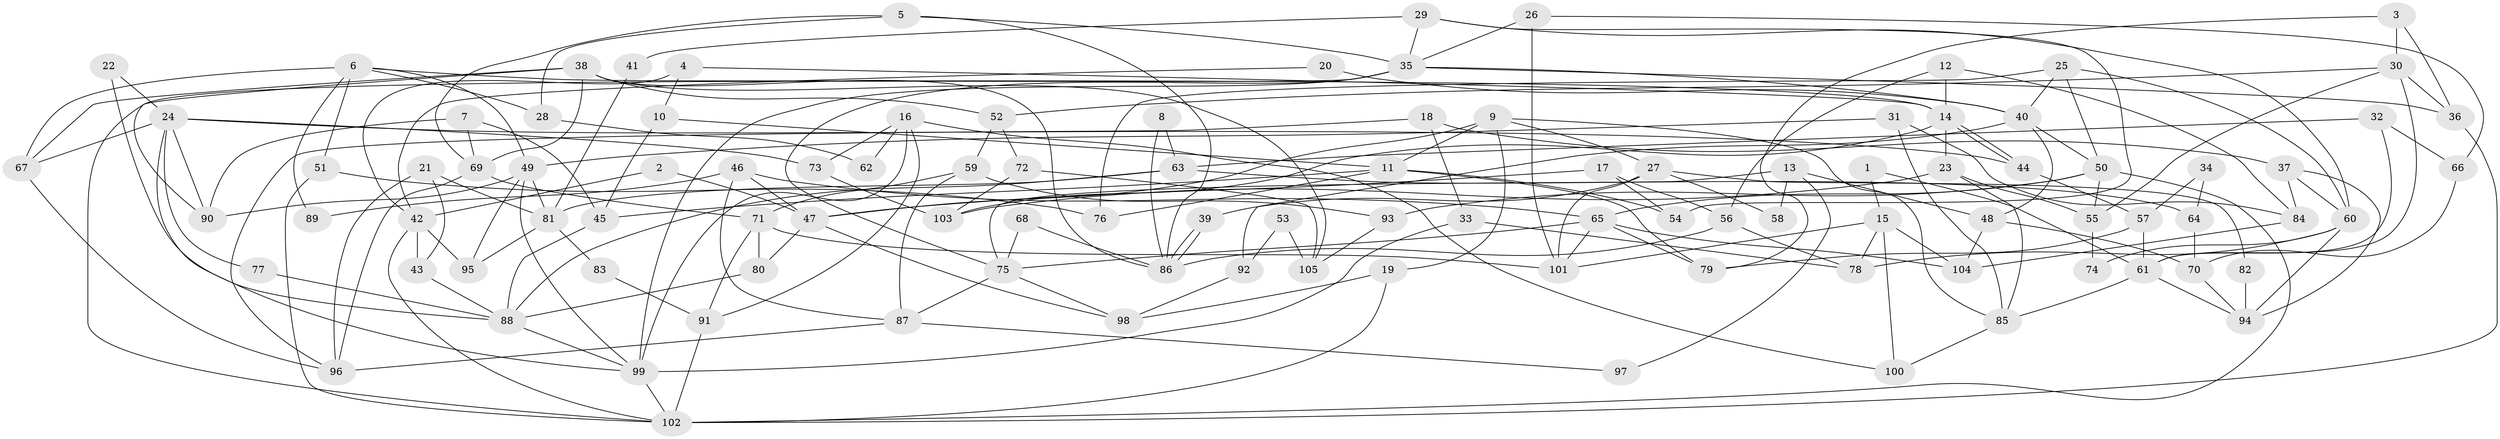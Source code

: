 // coarse degree distribution, {14: 0.03076923076923077, 8: 0.07692307692307693, 11: 0.015384615384615385, 9: 0.015384615384615385, 12: 0.015384615384615385, 6: 0.18461538461538463, 5: 0.09230769230769231, 3: 0.2153846153846154, 2: 0.2153846153846154, 10: 0.015384615384615385, 1: 0.015384615384615385, 7: 0.015384615384615385, 4: 0.09230769230769231}
// Generated by graph-tools (version 1.1) at 2025/51/03/04/25 22:51:24]
// undirected, 105 vertices, 210 edges
graph export_dot {
  node [color=gray90,style=filled];
  1;
  2;
  3;
  4;
  5;
  6;
  7;
  8;
  9;
  10;
  11;
  12;
  13;
  14;
  15;
  16;
  17;
  18;
  19;
  20;
  21;
  22;
  23;
  24;
  25;
  26;
  27;
  28;
  29;
  30;
  31;
  32;
  33;
  34;
  35;
  36;
  37;
  38;
  39;
  40;
  41;
  42;
  43;
  44;
  45;
  46;
  47;
  48;
  49;
  50;
  51;
  52;
  53;
  54;
  55;
  56;
  57;
  58;
  59;
  60;
  61;
  62;
  63;
  64;
  65;
  66;
  67;
  68;
  69;
  70;
  71;
  72;
  73;
  74;
  75;
  76;
  77;
  78;
  79;
  80;
  81;
  82;
  83;
  84;
  85;
  86;
  87;
  88;
  89;
  90;
  91;
  92;
  93;
  94;
  95;
  96;
  97;
  98;
  99;
  100;
  101;
  102;
  103;
  104;
  105;
  1 -- 61;
  1 -- 15;
  2 -- 47;
  2 -- 42;
  3 -- 36;
  3 -- 79;
  3 -- 30;
  4 -- 42;
  4 -- 14;
  4 -- 10;
  5 -- 35;
  5 -- 69;
  5 -- 28;
  5 -- 86;
  6 -- 14;
  6 -- 49;
  6 -- 28;
  6 -- 51;
  6 -- 67;
  6 -- 89;
  7 -- 90;
  7 -- 69;
  7 -- 45;
  8 -- 63;
  8 -- 86;
  9 -- 47;
  9 -- 85;
  9 -- 11;
  9 -- 19;
  9 -- 27;
  10 -- 45;
  10 -- 11;
  11 -- 45;
  11 -- 54;
  11 -- 76;
  11 -- 79;
  12 -- 14;
  12 -- 84;
  12 -- 56;
  13 -- 48;
  13 -- 75;
  13 -- 58;
  13 -- 97;
  14 -- 103;
  14 -- 44;
  14 -- 44;
  14 -- 23;
  15 -- 78;
  15 -- 101;
  15 -- 100;
  15 -- 104;
  16 -- 99;
  16 -- 91;
  16 -- 62;
  16 -- 73;
  16 -- 100;
  17 -- 56;
  17 -- 47;
  17 -- 54;
  18 -- 96;
  18 -- 37;
  18 -- 33;
  19 -- 102;
  19 -- 98;
  20 -- 40;
  20 -- 42;
  21 -- 81;
  21 -- 96;
  21 -- 43;
  22 -- 88;
  22 -- 24;
  23 -- 55;
  23 -- 85;
  23 -- 103;
  24 -- 99;
  24 -- 90;
  24 -- 44;
  24 -- 67;
  24 -- 73;
  24 -- 77;
  25 -- 40;
  25 -- 76;
  25 -- 50;
  25 -- 60;
  26 -- 35;
  26 -- 66;
  26 -- 101;
  27 -- 101;
  27 -- 39;
  27 -- 58;
  27 -- 82;
  28 -- 62;
  29 -- 54;
  29 -- 35;
  29 -- 41;
  29 -- 60;
  30 -- 36;
  30 -- 52;
  30 -- 55;
  30 -- 61;
  31 -- 85;
  31 -- 84;
  31 -- 49;
  32 -- 63;
  32 -- 61;
  32 -- 66;
  33 -- 78;
  33 -- 99;
  34 -- 64;
  34 -- 57;
  35 -- 75;
  35 -- 102;
  35 -- 36;
  35 -- 40;
  35 -- 99;
  36 -- 102;
  37 -- 94;
  37 -- 60;
  37 -- 84;
  38 -- 67;
  38 -- 86;
  38 -- 52;
  38 -- 69;
  38 -- 90;
  38 -- 105;
  39 -- 86;
  39 -- 86;
  40 -- 50;
  40 -- 48;
  40 -- 92;
  41 -- 81;
  42 -- 102;
  42 -- 43;
  42 -- 95;
  43 -- 88;
  44 -- 57;
  45 -- 88;
  46 -- 87;
  46 -- 65;
  46 -- 47;
  46 -- 89;
  47 -- 98;
  47 -- 80;
  48 -- 104;
  48 -- 70;
  49 -- 99;
  49 -- 81;
  49 -- 90;
  49 -- 95;
  50 -- 93;
  50 -- 55;
  50 -- 65;
  50 -- 102;
  51 -- 102;
  51 -- 76;
  52 -- 59;
  52 -- 72;
  53 -- 92;
  53 -- 105;
  55 -- 74;
  56 -- 86;
  56 -- 78;
  57 -- 61;
  57 -- 79;
  59 -- 71;
  59 -- 87;
  59 -- 93;
  60 -- 74;
  60 -- 78;
  60 -- 94;
  61 -- 85;
  61 -- 94;
  63 -- 81;
  63 -- 88;
  63 -- 64;
  64 -- 70;
  65 -- 79;
  65 -- 75;
  65 -- 101;
  65 -- 104;
  66 -- 70;
  67 -- 96;
  68 -- 75;
  68 -- 86;
  69 -- 71;
  69 -- 96;
  70 -- 94;
  71 -- 101;
  71 -- 80;
  71 -- 91;
  72 -- 103;
  72 -- 105;
  73 -- 103;
  75 -- 87;
  75 -- 98;
  77 -- 88;
  80 -- 88;
  81 -- 95;
  81 -- 83;
  82 -- 94;
  83 -- 91;
  84 -- 104;
  85 -- 100;
  87 -- 96;
  87 -- 97;
  88 -- 99;
  91 -- 102;
  92 -- 98;
  93 -- 105;
  99 -- 102;
}
